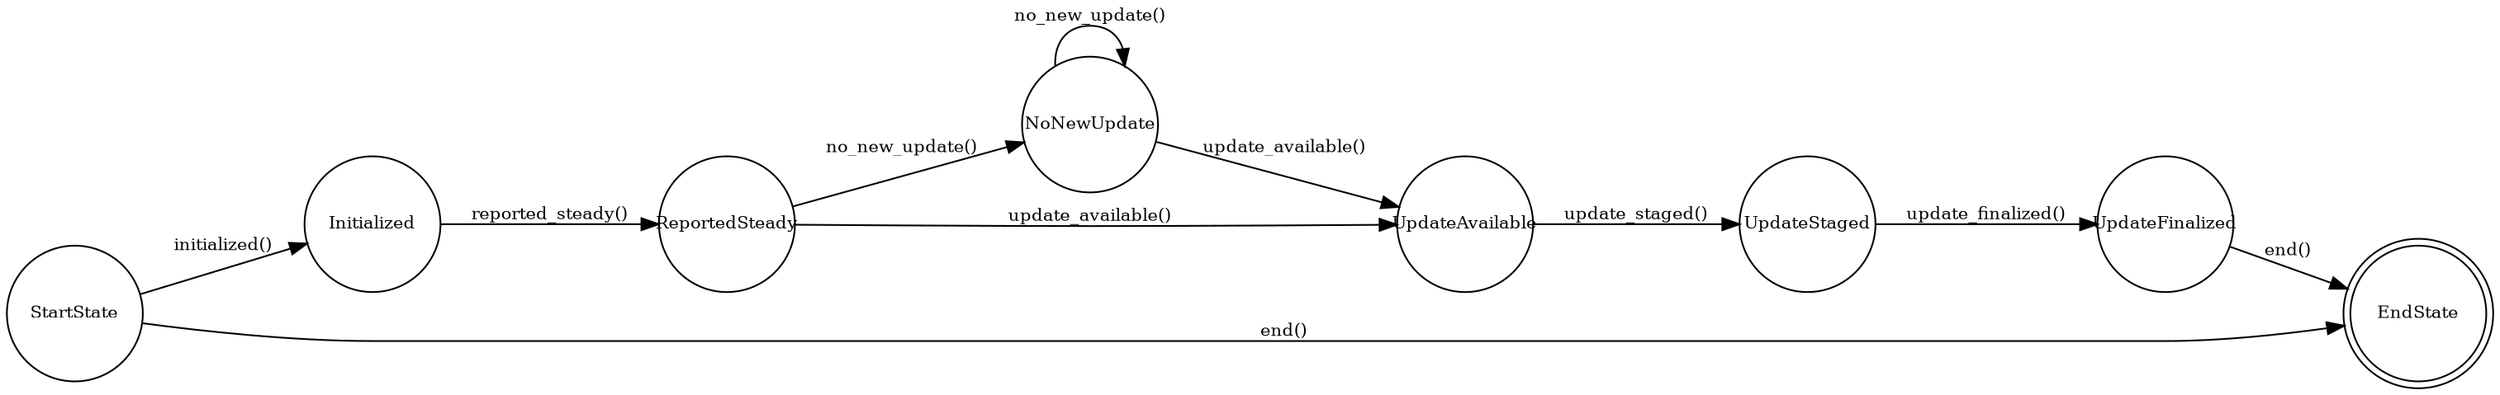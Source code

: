 # Render with: `dot -T png -o zincati-fsm.png zincati-fsm.dot`

digraph finite_state_machine {
    rankdir=LR;
    node [shape=circle, fontsize=10, fixedsize=true, width=1.1]; 
    edge [fontsize=10, fixedsize=true]; 

    node [label="StartState"] StartState;
    node [label="Initialized"] Initialized;
    node [label="ReportedSteady"] ReportedSteady;
    node [label="NoNewUpdate"] NoNewUpdate;
    node [label="UpdateAvailable"] UpdateAvailable;
    node [label="UpdateStaged"] UpdateStaged;
    node [label="UpdateFinalized"] UpdateFinalized;
    node [shape = doublecircle, label="EndState"] EndState;

    StartState -> Initialized [label="initialized()"];
    StartState -> EndState [label="end()"];

    Initialized -> ReportedSteady [label="reported_steady()"];

    ReportedSteady -> NoNewUpdate [label="no_new_update()"];
    ReportedSteady -> UpdateAvailable [label="update_available()"];

    NoNewUpdate -> NoNewUpdate [label="no_new_update()"];
    NoNewUpdate -> UpdateAvailable [label="update_available()"];

    UpdateAvailable -> UpdateStaged [label="update_staged()"];

    UpdateStaged -> UpdateFinalized [label="update_finalized()"];

    UpdateFinalized -> EndState [label="end()"];
}
